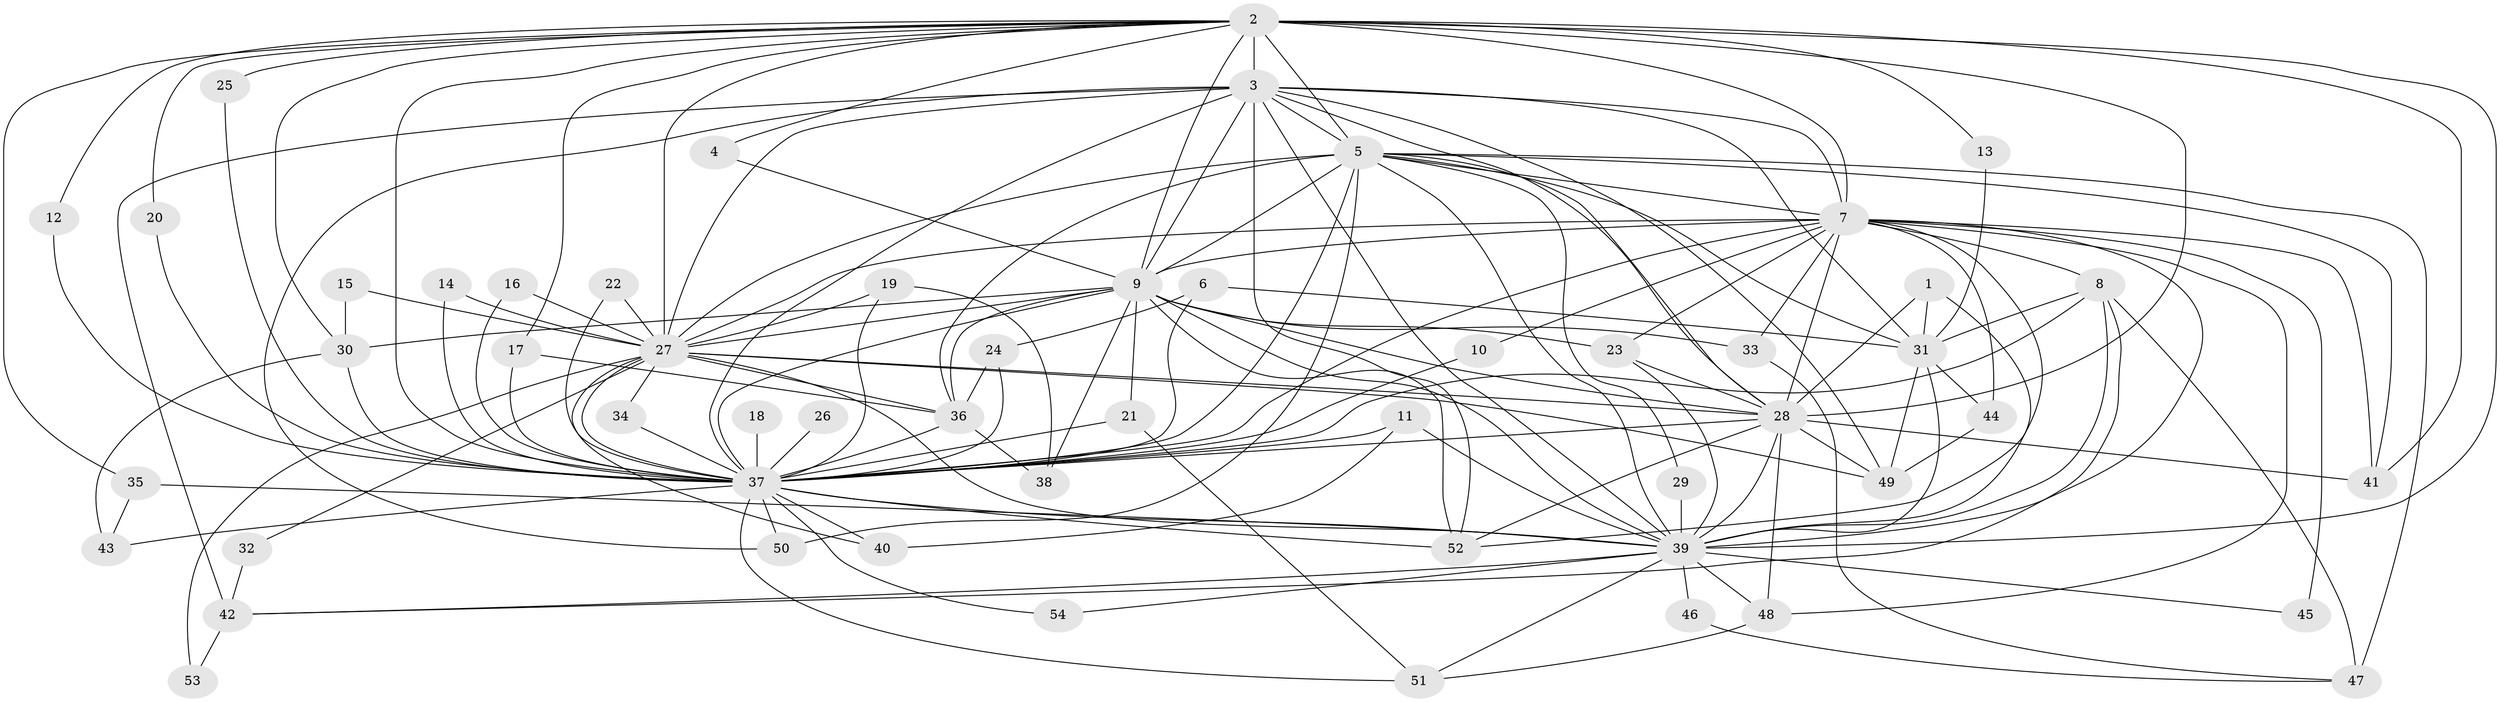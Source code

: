 // original degree distribution, {23: 0.028037383177570093, 17: 0.009345794392523364, 21: 0.009345794392523364, 40: 0.009345794392523364, 25: 0.009345794392523364, 13: 0.009345794392523364, 16: 0.009345794392523364, 22: 0.009345794392523364, 3: 0.21495327102803738, 2: 0.5887850467289719, 7: 0.018691588785046728, 8: 0.009345794392523364, 4: 0.037383177570093455, 5: 0.018691588785046728, 6: 0.018691588785046728}
// Generated by graph-tools (version 1.1) at 2025/01/03/09/25 03:01:22]
// undirected, 54 vertices, 152 edges
graph export_dot {
graph [start="1"]
  node [color=gray90,style=filled];
  1;
  2;
  3;
  4;
  5;
  6;
  7;
  8;
  9;
  10;
  11;
  12;
  13;
  14;
  15;
  16;
  17;
  18;
  19;
  20;
  21;
  22;
  23;
  24;
  25;
  26;
  27;
  28;
  29;
  30;
  31;
  32;
  33;
  34;
  35;
  36;
  37;
  38;
  39;
  40;
  41;
  42;
  43;
  44;
  45;
  46;
  47;
  48;
  49;
  50;
  51;
  52;
  53;
  54;
  1 -- 28 [weight=1.0];
  1 -- 31 [weight=1.0];
  1 -- 39 [weight=1.0];
  2 -- 3 [weight=2.0];
  2 -- 4 [weight=1.0];
  2 -- 5 [weight=3.0];
  2 -- 7 [weight=1.0];
  2 -- 9 [weight=2.0];
  2 -- 12 [weight=1.0];
  2 -- 13 [weight=1.0];
  2 -- 17 [weight=1.0];
  2 -- 20 [weight=1.0];
  2 -- 25 [weight=1.0];
  2 -- 27 [weight=1.0];
  2 -- 28 [weight=3.0];
  2 -- 30 [weight=1.0];
  2 -- 35 [weight=1.0];
  2 -- 37 [weight=1.0];
  2 -- 39 [weight=1.0];
  2 -- 41 [weight=1.0];
  3 -- 5 [weight=4.0];
  3 -- 7 [weight=1.0];
  3 -- 9 [weight=2.0];
  3 -- 27 [weight=2.0];
  3 -- 28 [weight=1.0];
  3 -- 31 [weight=1.0];
  3 -- 37 [weight=2.0];
  3 -- 39 [weight=2.0];
  3 -- 42 [weight=2.0];
  3 -- 49 [weight=1.0];
  3 -- 50 [weight=1.0];
  3 -- 52 [weight=1.0];
  4 -- 9 [weight=1.0];
  5 -- 7 [weight=3.0];
  5 -- 9 [weight=2.0];
  5 -- 27 [weight=2.0];
  5 -- 28 [weight=2.0];
  5 -- 29 [weight=1.0];
  5 -- 31 [weight=1.0];
  5 -- 36 [weight=1.0];
  5 -- 37 [weight=2.0];
  5 -- 39 [weight=2.0];
  5 -- 41 [weight=1.0];
  5 -- 47 [weight=2.0];
  5 -- 50 [weight=1.0];
  6 -- 24 [weight=1.0];
  6 -- 31 [weight=1.0];
  6 -- 37 [weight=1.0];
  7 -- 8 [weight=1.0];
  7 -- 9 [weight=3.0];
  7 -- 10 [weight=1.0];
  7 -- 23 [weight=1.0];
  7 -- 27 [weight=1.0];
  7 -- 28 [weight=1.0];
  7 -- 33 [weight=1.0];
  7 -- 37 [weight=1.0];
  7 -- 39 [weight=1.0];
  7 -- 41 [weight=1.0];
  7 -- 44 [weight=1.0];
  7 -- 45 [weight=2.0];
  7 -- 48 [weight=1.0];
  7 -- 52 [weight=1.0];
  8 -- 31 [weight=1.0];
  8 -- 37 [weight=1.0];
  8 -- 39 [weight=2.0];
  8 -- 42 [weight=1.0];
  8 -- 47 [weight=1.0];
  9 -- 21 [weight=1.0];
  9 -- 23 [weight=1.0];
  9 -- 27 [weight=1.0];
  9 -- 28 [weight=1.0];
  9 -- 30 [weight=2.0];
  9 -- 33 [weight=2.0];
  9 -- 36 [weight=1.0];
  9 -- 37 [weight=1.0];
  9 -- 38 [weight=1.0];
  9 -- 39 [weight=1.0];
  9 -- 52 [weight=1.0];
  10 -- 37 [weight=1.0];
  11 -- 37 [weight=1.0];
  11 -- 39 [weight=1.0];
  11 -- 40 [weight=1.0];
  12 -- 37 [weight=1.0];
  13 -- 31 [weight=1.0];
  14 -- 27 [weight=1.0];
  14 -- 37 [weight=1.0];
  15 -- 27 [weight=1.0];
  15 -- 30 [weight=1.0];
  16 -- 27 [weight=1.0];
  16 -- 37 [weight=1.0];
  17 -- 36 [weight=1.0];
  17 -- 37 [weight=1.0];
  18 -- 37 [weight=1.0];
  19 -- 27 [weight=1.0];
  19 -- 37 [weight=1.0];
  19 -- 38 [weight=1.0];
  20 -- 37 [weight=1.0];
  21 -- 37 [weight=1.0];
  21 -- 51 [weight=1.0];
  22 -- 27 [weight=1.0];
  22 -- 37 [weight=1.0];
  23 -- 28 [weight=1.0];
  23 -- 39 [weight=1.0];
  24 -- 36 [weight=1.0];
  24 -- 37 [weight=1.0];
  25 -- 37 [weight=1.0];
  26 -- 37 [weight=1.0];
  27 -- 28 [weight=1.0];
  27 -- 32 [weight=1.0];
  27 -- 34 [weight=1.0];
  27 -- 36 [weight=1.0];
  27 -- 37 [weight=3.0];
  27 -- 39 [weight=1.0];
  27 -- 40 [weight=1.0];
  27 -- 49 [weight=1.0];
  27 -- 53 [weight=1.0];
  28 -- 37 [weight=1.0];
  28 -- 39 [weight=1.0];
  28 -- 41 [weight=1.0];
  28 -- 48 [weight=1.0];
  28 -- 49 [weight=1.0];
  28 -- 52 [weight=1.0];
  29 -- 39 [weight=2.0];
  30 -- 37 [weight=1.0];
  30 -- 43 [weight=1.0];
  31 -- 39 [weight=1.0];
  31 -- 44 [weight=1.0];
  31 -- 49 [weight=1.0];
  32 -- 42 [weight=1.0];
  33 -- 47 [weight=1.0];
  34 -- 37 [weight=1.0];
  35 -- 39 [weight=1.0];
  35 -- 43 [weight=1.0];
  36 -- 37 [weight=1.0];
  36 -- 38 [weight=1.0];
  37 -- 39 [weight=1.0];
  37 -- 40 [weight=1.0];
  37 -- 43 [weight=1.0];
  37 -- 50 [weight=1.0];
  37 -- 51 [weight=1.0];
  37 -- 52 [weight=1.0];
  37 -- 54 [weight=1.0];
  39 -- 42 [weight=1.0];
  39 -- 45 [weight=1.0];
  39 -- 46 [weight=1.0];
  39 -- 48 [weight=1.0];
  39 -- 51 [weight=1.0];
  39 -- 54 [weight=1.0];
  42 -- 53 [weight=1.0];
  44 -- 49 [weight=1.0];
  46 -- 47 [weight=1.0];
  48 -- 51 [weight=1.0];
}
